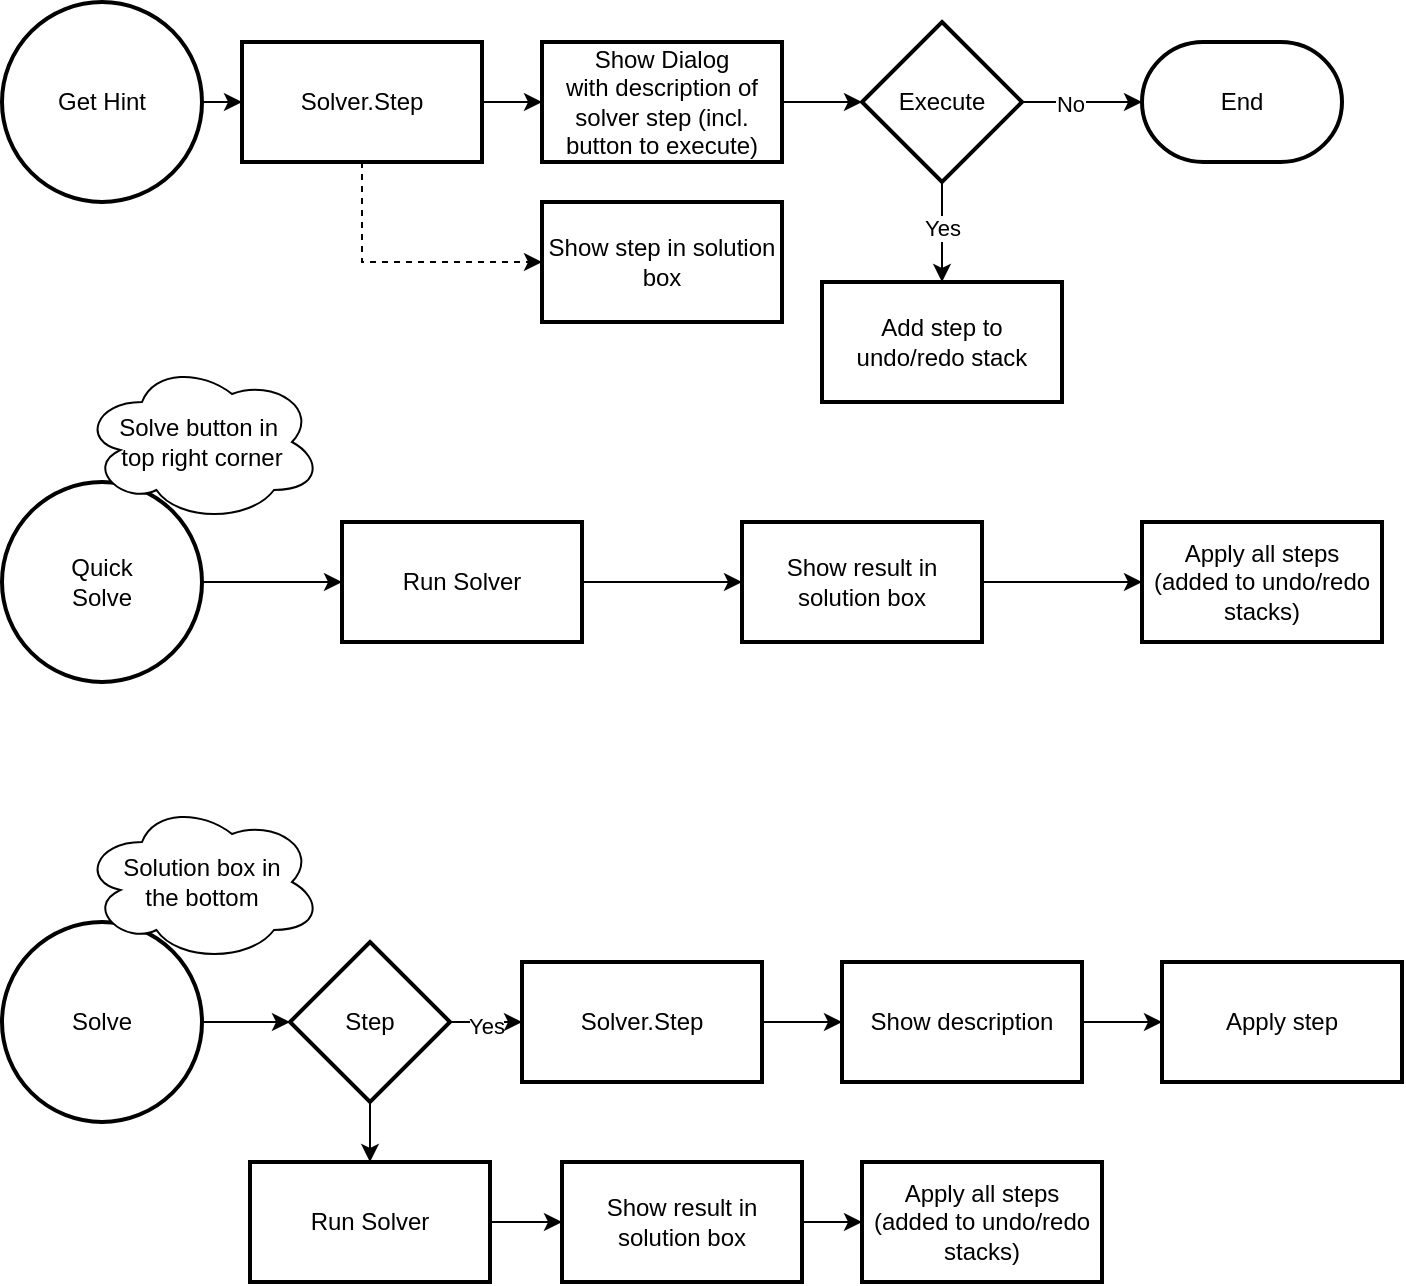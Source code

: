 <mxfile version="26.1.0">
  <diagram name="Side-1" id="ZalhD_f7BSgLu8oEKuKj">
    <mxGraphModel dx="1098" dy="683" grid="1" gridSize="10" guides="1" tooltips="1" connect="1" arrows="1" fold="1" page="1" pageScale="1" pageWidth="827" pageHeight="1169" math="0" shadow="0">
      <root>
        <mxCell id="0" />
        <mxCell id="1" parent="0" />
        <mxCell id="xN12FdUDQYVVhbr5n7pk-11" value="" style="edgeStyle=orthogonalEdgeStyle;rounded=0;orthogonalLoop=1;jettySize=auto;html=1;" edge="1" parent="1" source="xN12FdUDQYVVhbr5n7pk-6" target="xN12FdUDQYVVhbr5n7pk-10">
          <mxGeometry relative="1" as="geometry" />
        </mxCell>
        <mxCell id="xN12FdUDQYVVhbr5n7pk-6" value="Get Hint" style="strokeWidth=2;html=1;shape=mxgraph.flowchart.start_2;whiteSpace=wrap;" vertex="1" parent="1">
          <mxGeometry x="40" y="40" width="100" height="100" as="geometry" />
        </mxCell>
        <mxCell id="xN12FdUDQYVVhbr5n7pk-31" value="" style="edgeStyle=orthogonalEdgeStyle;rounded=0;orthogonalLoop=1;jettySize=auto;html=1;" edge="1" parent="1" source="xN12FdUDQYVVhbr5n7pk-7" target="xN12FdUDQYVVhbr5n7pk-30">
          <mxGeometry relative="1" as="geometry" />
        </mxCell>
        <mxCell id="xN12FdUDQYVVhbr5n7pk-7" value="Quick&lt;div&gt;Solve&lt;/div&gt;" style="strokeWidth=2;html=1;shape=mxgraph.flowchart.start_2;whiteSpace=wrap;" vertex="1" parent="1">
          <mxGeometry x="40" y="280" width="100" height="100" as="geometry" />
        </mxCell>
        <mxCell id="xN12FdUDQYVVhbr5n7pk-15" value="" style="edgeStyle=orthogonalEdgeStyle;rounded=0;orthogonalLoop=1;jettySize=auto;html=1;" edge="1" parent="1" source="xN12FdUDQYVVhbr5n7pk-10" target="xN12FdUDQYVVhbr5n7pk-14">
          <mxGeometry relative="1" as="geometry" />
        </mxCell>
        <mxCell id="xN12FdUDQYVVhbr5n7pk-10" value="Solver.Step" style="whiteSpace=wrap;html=1;strokeWidth=2;" vertex="1" parent="1">
          <mxGeometry x="160" y="60" width="120" height="60" as="geometry" />
        </mxCell>
        <mxCell id="xN12FdUDQYVVhbr5n7pk-23" value="" style="edgeStyle=orthogonalEdgeStyle;rounded=0;orthogonalLoop=1;jettySize=auto;html=1;" edge="1" parent="1" source="xN12FdUDQYVVhbr5n7pk-14" target="xN12FdUDQYVVhbr5n7pk-22">
          <mxGeometry relative="1" as="geometry" />
        </mxCell>
        <mxCell id="xN12FdUDQYVVhbr5n7pk-14" value="Show Dialog&lt;div&gt;with description of&lt;/div&gt;&lt;div&gt;solver step (incl. button to execute)&lt;/div&gt;" style="whiteSpace=wrap;html=1;strokeWidth=2;" vertex="1" parent="1">
          <mxGeometry x="310" y="60" width="120" height="60" as="geometry" />
        </mxCell>
        <mxCell id="xN12FdUDQYVVhbr5n7pk-16" value="Show step in solution box" style="whiteSpace=wrap;html=1;strokeWidth=2;" vertex="1" parent="1">
          <mxGeometry x="310" y="140" width="120" height="60" as="geometry" />
        </mxCell>
        <mxCell id="xN12FdUDQYVVhbr5n7pk-19" value="" style="endArrow=classic;html=1;rounded=0;exitX=0.5;exitY=1;exitDx=0;exitDy=0;entryX=0;entryY=0.5;entryDx=0;entryDy=0;dashed=1;" edge="1" parent="1" source="xN12FdUDQYVVhbr5n7pk-10" target="xN12FdUDQYVVhbr5n7pk-16">
          <mxGeometry width="50" height="50" relative="1" as="geometry">
            <mxPoint x="290" y="220" as="sourcePoint" />
            <mxPoint x="340" y="170" as="targetPoint" />
            <Array as="points">
              <mxPoint x="220" y="170" />
            </Array>
          </mxGeometry>
        </mxCell>
        <mxCell id="xN12FdUDQYVVhbr5n7pk-25" value="" style="edgeStyle=orthogonalEdgeStyle;rounded=0;orthogonalLoop=1;jettySize=auto;html=1;" edge="1" parent="1" source="xN12FdUDQYVVhbr5n7pk-22" target="xN12FdUDQYVVhbr5n7pk-24">
          <mxGeometry relative="1" as="geometry" />
        </mxCell>
        <mxCell id="xN12FdUDQYVVhbr5n7pk-26" value="Yes" style="edgeLabel;html=1;align=center;verticalAlign=middle;resizable=0;points=[];" vertex="1" connectable="0" parent="xN12FdUDQYVVhbr5n7pk-25">
          <mxGeometry x="-0.089" relative="1" as="geometry">
            <mxPoint as="offset" />
          </mxGeometry>
        </mxCell>
        <mxCell id="xN12FdUDQYVVhbr5n7pk-22" value="Execute" style="rhombus;whiteSpace=wrap;html=1;strokeWidth=2;" vertex="1" parent="1">
          <mxGeometry x="470" y="50" width="80" height="80" as="geometry" />
        </mxCell>
        <mxCell id="xN12FdUDQYVVhbr5n7pk-24" value="Add step to undo/redo stack" style="whiteSpace=wrap;html=1;strokeWidth=2;" vertex="1" parent="1">
          <mxGeometry x="450" y="180" width="120" height="60" as="geometry" />
        </mxCell>
        <mxCell id="xN12FdUDQYVVhbr5n7pk-27" value="End" style="strokeWidth=2;html=1;shape=mxgraph.flowchart.terminator;whiteSpace=wrap;" vertex="1" parent="1">
          <mxGeometry x="610" y="60" width="100" height="60" as="geometry" />
        </mxCell>
        <mxCell id="xN12FdUDQYVVhbr5n7pk-28" style="edgeStyle=orthogonalEdgeStyle;rounded=0;orthogonalLoop=1;jettySize=auto;html=1;exitX=1;exitY=0.5;exitDx=0;exitDy=0;entryX=0;entryY=0.5;entryDx=0;entryDy=0;entryPerimeter=0;" edge="1" parent="1" source="xN12FdUDQYVVhbr5n7pk-22" target="xN12FdUDQYVVhbr5n7pk-27">
          <mxGeometry relative="1" as="geometry" />
        </mxCell>
        <mxCell id="xN12FdUDQYVVhbr5n7pk-29" value="No" style="edgeLabel;html=1;align=center;verticalAlign=middle;resizable=0;points=[];" vertex="1" connectable="0" parent="xN12FdUDQYVVhbr5n7pk-28">
          <mxGeometry x="-0.22" y="-1" relative="1" as="geometry">
            <mxPoint as="offset" />
          </mxGeometry>
        </mxCell>
        <mxCell id="xN12FdUDQYVVhbr5n7pk-33" value="" style="edgeStyle=orthogonalEdgeStyle;rounded=0;orthogonalLoop=1;jettySize=auto;html=1;" edge="1" parent="1" source="xN12FdUDQYVVhbr5n7pk-30" target="xN12FdUDQYVVhbr5n7pk-32">
          <mxGeometry relative="1" as="geometry" />
        </mxCell>
        <mxCell id="xN12FdUDQYVVhbr5n7pk-30" value="Run Solver" style="whiteSpace=wrap;html=1;strokeWidth=2;" vertex="1" parent="1">
          <mxGeometry x="210" y="300" width="120" height="60" as="geometry" />
        </mxCell>
        <mxCell id="xN12FdUDQYVVhbr5n7pk-35" value="" style="edgeStyle=orthogonalEdgeStyle;rounded=0;orthogonalLoop=1;jettySize=auto;html=1;" edge="1" parent="1" source="xN12FdUDQYVVhbr5n7pk-32" target="xN12FdUDQYVVhbr5n7pk-34">
          <mxGeometry relative="1" as="geometry" />
        </mxCell>
        <mxCell id="xN12FdUDQYVVhbr5n7pk-32" value="Show result in solution box" style="whiteSpace=wrap;html=1;strokeWidth=2;" vertex="1" parent="1">
          <mxGeometry x="410" y="300" width="120" height="60" as="geometry" />
        </mxCell>
        <mxCell id="xN12FdUDQYVVhbr5n7pk-34" value="Apply all steps (added to undo/redo stacks)" style="whiteSpace=wrap;html=1;strokeWidth=2;" vertex="1" parent="1">
          <mxGeometry x="610" y="300" width="120" height="60" as="geometry" />
        </mxCell>
        <mxCell id="xN12FdUDQYVVhbr5n7pk-36" value="Solve button in&amp;nbsp;&lt;div&gt;top right corner&lt;/div&gt;" style="ellipse;shape=cloud;whiteSpace=wrap;html=1;" vertex="1" parent="1">
          <mxGeometry x="80" y="220" width="120" height="80" as="geometry" />
        </mxCell>
        <mxCell id="xN12FdUDQYVVhbr5n7pk-40" value="" style="edgeStyle=orthogonalEdgeStyle;rounded=0;orthogonalLoop=1;jettySize=auto;html=1;" edge="1" parent="1" source="xN12FdUDQYVVhbr5n7pk-37" target="xN12FdUDQYVVhbr5n7pk-39">
          <mxGeometry relative="1" as="geometry" />
        </mxCell>
        <mxCell id="xN12FdUDQYVVhbr5n7pk-37" value="&lt;div&gt;Solve&lt;/div&gt;" style="strokeWidth=2;html=1;shape=mxgraph.flowchart.start_2;whiteSpace=wrap;" vertex="1" parent="1">
          <mxGeometry x="40" y="500" width="100" height="100" as="geometry" />
        </mxCell>
        <mxCell id="xN12FdUDQYVVhbr5n7pk-38" value="Solution box in&lt;div&gt;the bottom&lt;/div&gt;" style="ellipse;shape=cloud;whiteSpace=wrap;html=1;" vertex="1" parent="1">
          <mxGeometry x="80" y="440" width="120" height="80" as="geometry" />
        </mxCell>
        <mxCell id="xN12FdUDQYVVhbr5n7pk-42" value="" style="edgeStyle=orthogonalEdgeStyle;rounded=0;orthogonalLoop=1;jettySize=auto;html=1;" edge="1" parent="1" source="xN12FdUDQYVVhbr5n7pk-39" target="xN12FdUDQYVVhbr5n7pk-41">
          <mxGeometry relative="1" as="geometry" />
        </mxCell>
        <mxCell id="xN12FdUDQYVVhbr5n7pk-43" value="Yes" style="edgeLabel;html=1;align=center;verticalAlign=middle;resizable=0;points=[];" vertex="1" connectable="0" parent="xN12FdUDQYVVhbr5n7pk-42">
          <mxGeometry x="0.033" y="2" relative="1" as="geometry">
            <mxPoint as="offset" />
          </mxGeometry>
        </mxCell>
        <mxCell id="xN12FdUDQYVVhbr5n7pk-51" value="" style="edgeStyle=orthogonalEdgeStyle;rounded=0;orthogonalLoop=1;jettySize=auto;html=1;" edge="1" parent="1" source="xN12FdUDQYVVhbr5n7pk-39" target="xN12FdUDQYVVhbr5n7pk-50">
          <mxGeometry relative="1" as="geometry" />
        </mxCell>
        <mxCell id="xN12FdUDQYVVhbr5n7pk-39" value="Step" style="rhombus;whiteSpace=wrap;html=1;strokeWidth=2;" vertex="1" parent="1">
          <mxGeometry x="184" y="510" width="80" height="80" as="geometry" />
        </mxCell>
        <mxCell id="xN12FdUDQYVVhbr5n7pk-45" value="" style="edgeStyle=orthogonalEdgeStyle;rounded=0;orthogonalLoop=1;jettySize=auto;html=1;" edge="1" parent="1" source="xN12FdUDQYVVhbr5n7pk-41" target="xN12FdUDQYVVhbr5n7pk-44">
          <mxGeometry relative="1" as="geometry" />
        </mxCell>
        <mxCell id="xN12FdUDQYVVhbr5n7pk-41" value="Solver.Step" style="whiteSpace=wrap;html=1;strokeWidth=2;" vertex="1" parent="1">
          <mxGeometry x="300" y="520" width="120" height="60" as="geometry" />
        </mxCell>
        <mxCell id="xN12FdUDQYVVhbr5n7pk-49" value="" style="edgeStyle=orthogonalEdgeStyle;rounded=0;orthogonalLoop=1;jettySize=auto;html=1;" edge="1" parent="1" source="xN12FdUDQYVVhbr5n7pk-44" target="xN12FdUDQYVVhbr5n7pk-48">
          <mxGeometry relative="1" as="geometry" />
        </mxCell>
        <mxCell id="xN12FdUDQYVVhbr5n7pk-44" value="Show description" style="whiteSpace=wrap;html=1;strokeWidth=2;" vertex="1" parent="1">
          <mxGeometry x="460" y="520" width="120" height="60" as="geometry" />
        </mxCell>
        <mxCell id="xN12FdUDQYVVhbr5n7pk-48" value="Apply step" style="whiteSpace=wrap;html=1;strokeWidth=2;" vertex="1" parent="1">
          <mxGeometry x="620" y="520" width="120" height="60" as="geometry" />
        </mxCell>
        <mxCell id="xN12FdUDQYVVhbr5n7pk-55" style="edgeStyle=orthogonalEdgeStyle;rounded=0;orthogonalLoop=1;jettySize=auto;html=1;exitX=1;exitY=0.5;exitDx=0;exitDy=0;entryX=0;entryY=0.5;entryDx=0;entryDy=0;" edge="1" parent="1" source="xN12FdUDQYVVhbr5n7pk-50" target="xN12FdUDQYVVhbr5n7pk-53">
          <mxGeometry relative="1" as="geometry" />
        </mxCell>
        <mxCell id="xN12FdUDQYVVhbr5n7pk-50" value="Run Solver" style="whiteSpace=wrap;html=1;strokeWidth=2;" vertex="1" parent="1">
          <mxGeometry x="164" y="620" width="120" height="60" as="geometry" />
        </mxCell>
        <mxCell id="xN12FdUDQYVVhbr5n7pk-52" value="" style="edgeStyle=orthogonalEdgeStyle;rounded=0;orthogonalLoop=1;jettySize=auto;html=1;" edge="1" parent="1" source="xN12FdUDQYVVhbr5n7pk-53" target="xN12FdUDQYVVhbr5n7pk-54">
          <mxGeometry relative="1" as="geometry" />
        </mxCell>
        <mxCell id="xN12FdUDQYVVhbr5n7pk-53" value="Show result in solution box" style="whiteSpace=wrap;html=1;strokeWidth=2;" vertex="1" parent="1">
          <mxGeometry x="320" y="620" width="120" height="60" as="geometry" />
        </mxCell>
        <mxCell id="xN12FdUDQYVVhbr5n7pk-54" value="Apply all steps (added to undo/redo stacks)" style="whiteSpace=wrap;html=1;strokeWidth=2;" vertex="1" parent="1">
          <mxGeometry x="470" y="620" width="120" height="60" as="geometry" />
        </mxCell>
      </root>
    </mxGraphModel>
  </diagram>
</mxfile>
